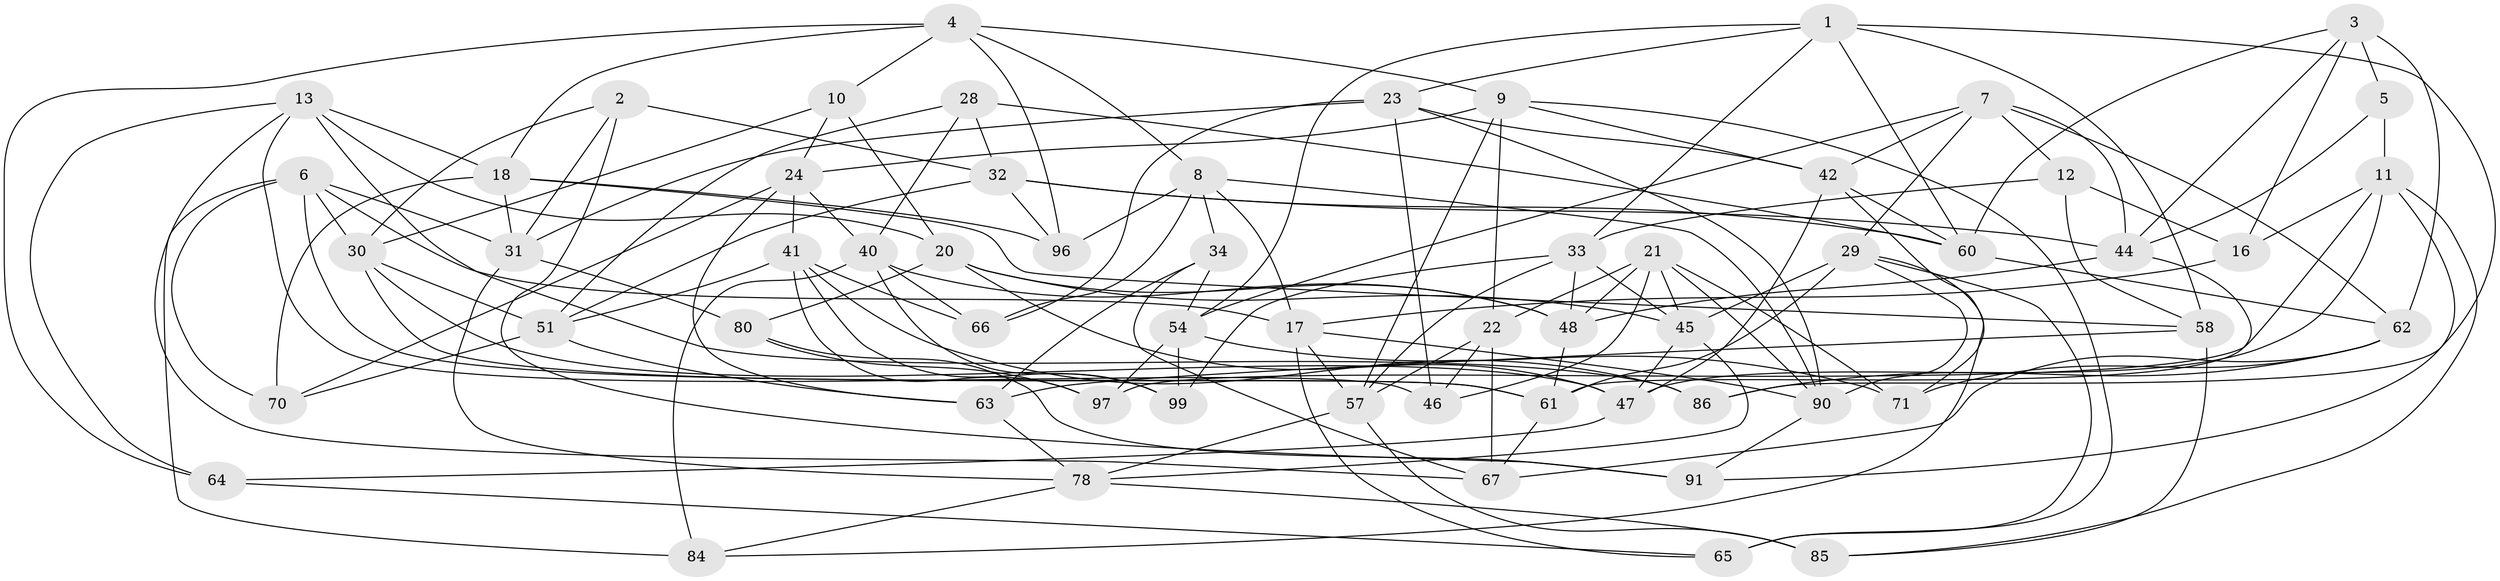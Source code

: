 // original degree distribution, {4: 1.0}
// Generated by graph-tools (version 1.1) at 2025/11/02/27/25 16:11:43]
// undirected, 60 vertices, 156 edges
graph export_dot {
graph [start="1"]
  node [color=gray90,style=filled];
  1 [super="+36"];
  2;
  3 [super="+15"];
  4 [super="+35"];
  5;
  6 [super="+38"];
  7 [super="+14"];
  8 [super="+27"];
  9 [super="+26"];
  10;
  11 [super="+39"];
  12;
  13 [super="+89"];
  16;
  17 [super="+37"];
  18 [super="+19"];
  20 [super="+49"];
  21 [super="+83"];
  22 [super="+76"];
  23 [super="+25"];
  24 [super="+53"];
  28;
  29 [super="+43"];
  30 [super="+82"];
  31 [super="+68"];
  32 [super="+81"];
  33 [super="+55"];
  34;
  40 [super="+52"];
  41 [super="+50"];
  42 [super="+59"];
  44 [super="+74"];
  45 [super="+69"];
  46;
  47 [super="+93"];
  48 [super="+88"];
  51 [super="+56"];
  54 [super="+95"];
  57 [super="+73"];
  58 [super="+77"];
  60 [super="+79"];
  61 [super="+98"];
  62 [super="+75"];
  63 [super="+72"];
  64;
  65;
  66;
  67 [super="+87"];
  70;
  71;
  78 [super="+92"];
  80;
  84;
  85;
  86;
  90 [super="+94"];
  91;
  96;
  97;
  99;
  1 -- 33;
  1 -- 58;
  1 -- 54;
  1 -- 86;
  1 -- 60;
  1 -- 23;
  2 -- 30;
  2 -- 91;
  2 -- 32;
  2 -- 31;
  3 -- 5 [weight=2];
  3 -- 62;
  3 -- 60;
  3 -- 16;
  3 -- 44;
  4 -- 96;
  4 -- 64;
  4 -- 18;
  4 -- 8;
  4 -- 10;
  4 -- 9;
  5 -- 11;
  5 -- 44;
  6 -- 70;
  6 -- 84;
  6 -- 30;
  6 -- 61;
  6 -- 31;
  6 -- 17;
  7 -- 12;
  7 -- 62;
  7 -- 44;
  7 -- 54;
  7 -- 42;
  7 -- 29;
  8 -- 34;
  8 -- 66;
  8 -- 90;
  8 -- 96;
  8 -- 17;
  9 -- 42;
  9 -- 22;
  9 -- 57;
  9 -- 24;
  9 -- 65;
  10 -- 30;
  10 -- 24;
  10 -- 20;
  11 -- 97;
  11 -- 47;
  11 -- 16;
  11 -- 91;
  11 -- 85;
  12 -- 16;
  12 -- 58;
  12 -- 33;
  13 -- 20;
  13 -- 86;
  13 -- 64;
  13 -- 18;
  13 -- 67;
  13 -- 46;
  16 -- 17;
  17 -- 90;
  17 -- 65;
  17 -- 57;
  18 -- 58;
  18 -- 31;
  18 -- 96;
  18 -- 70;
  20 -- 48;
  20 -- 80;
  20 -- 45;
  20 -- 47;
  21 -- 45;
  21 -- 46;
  21 -- 90;
  21 -- 71;
  21 -- 22;
  21 -- 48;
  22 -- 46;
  22 -- 57;
  22 -- 67 [weight=2];
  23 -- 42;
  23 -- 31;
  23 -- 66;
  23 -- 90;
  23 -- 46;
  24 -- 40;
  24 -- 63;
  24 -- 41;
  24 -- 70;
  28 -- 40;
  28 -- 60;
  28 -- 32;
  28 -- 51;
  29 -- 84;
  29 -- 45;
  29 -- 65;
  29 -- 90;
  29 -- 61;
  30 -- 47;
  30 -- 51;
  30 -- 61;
  31 -- 80;
  31 -- 78;
  32 -- 44;
  32 -- 60;
  32 -- 51;
  32 -- 96;
  33 -- 45;
  33 -- 99;
  33 -- 57;
  33 -- 48;
  34 -- 67;
  34 -- 63;
  34 -- 54;
  40 -- 84;
  40 -- 48;
  40 -- 99;
  40 -- 66;
  41 -- 86;
  41 -- 97;
  41 -- 51;
  41 -- 66;
  41 -- 99;
  42 -- 71;
  42 -- 60;
  42 -- 47;
  44 -- 48;
  44 -- 61;
  45 -- 47;
  45 -- 78;
  47 -- 64;
  48 -- 61;
  51 -- 70;
  51 -- 63;
  54 -- 71;
  54 -- 99;
  54 -- 97;
  57 -- 85;
  57 -- 78;
  58 -- 63 [weight=2];
  58 -- 85;
  60 -- 62;
  61 -- 67;
  62 -- 86;
  62 -- 71;
  62 -- 67;
  63 -- 78;
  64 -- 65;
  78 -- 85;
  78 -- 84;
  80 -- 91;
  80 -- 97;
  90 -- 91;
}
